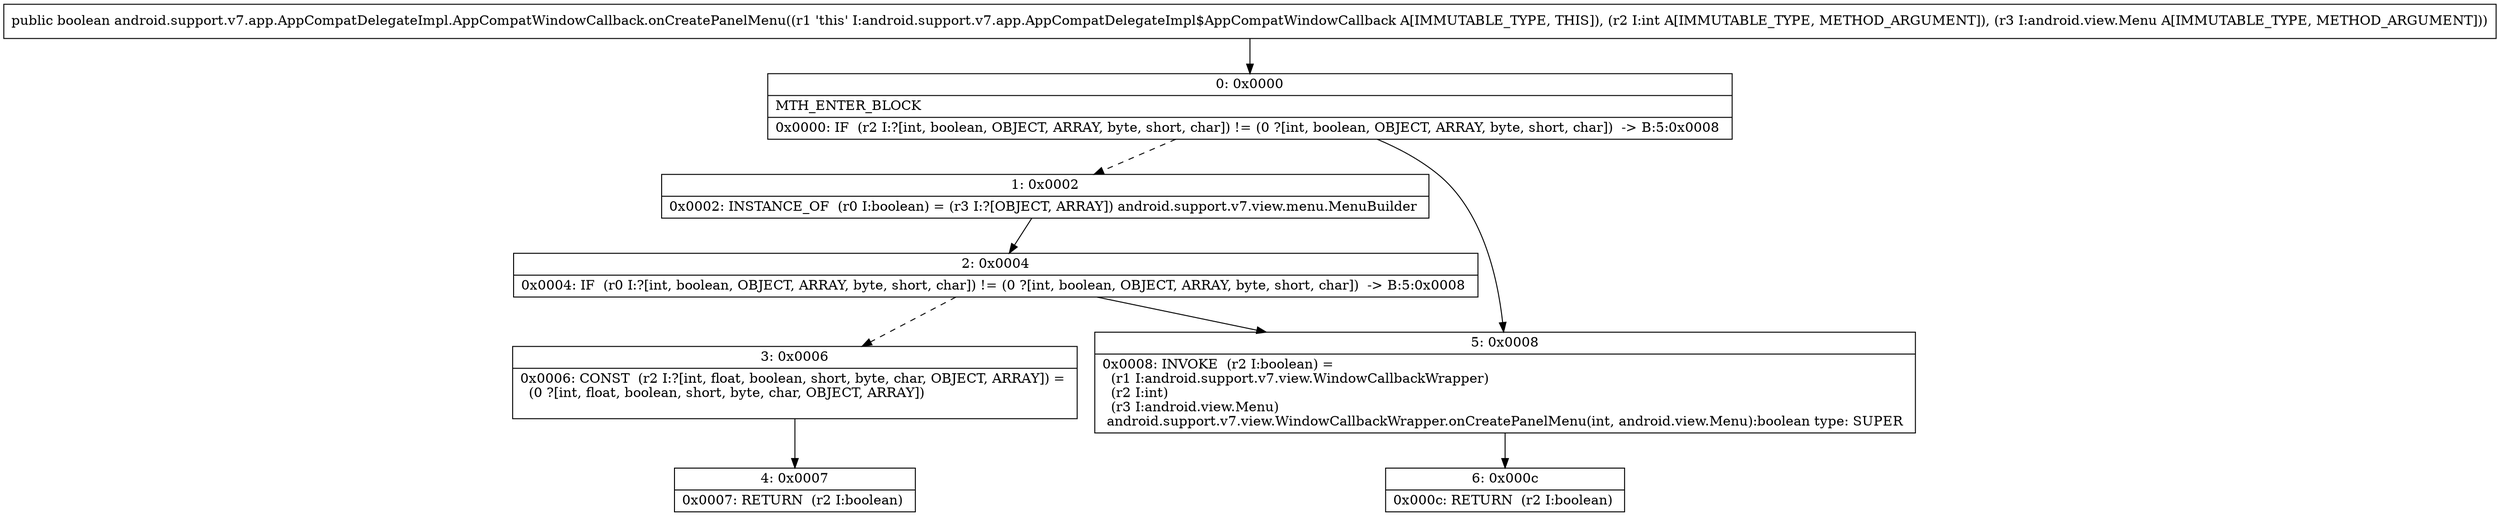 digraph "CFG forandroid.support.v7.app.AppCompatDelegateImpl.AppCompatWindowCallback.onCreatePanelMenu(ILandroid\/view\/Menu;)Z" {
Node_0 [shape=record,label="{0\:\ 0x0000|MTH_ENTER_BLOCK\l|0x0000: IF  (r2 I:?[int, boolean, OBJECT, ARRAY, byte, short, char]) != (0 ?[int, boolean, OBJECT, ARRAY, byte, short, char])  \-\> B:5:0x0008 \l}"];
Node_1 [shape=record,label="{1\:\ 0x0002|0x0002: INSTANCE_OF  (r0 I:boolean) = (r3 I:?[OBJECT, ARRAY]) android.support.v7.view.menu.MenuBuilder \l}"];
Node_2 [shape=record,label="{2\:\ 0x0004|0x0004: IF  (r0 I:?[int, boolean, OBJECT, ARRAY, byte, short, char]) != (0 ?[int, boolean, OBJECT, ARRAY, byte, short, char])  \-\> B:5:0x0008 \l}"];
Node_3 [shape=record,label="{3\:\ 0x0006|0x0006: CONST  (r2 I:?[int, float, boolean, short, byte, char, OBJECT, ARRAY]) = \l  (0 ?[int, float, boolean, short, byte, char, OBJECT, ARRAY])\l \l}"];
Node_4 [shape=record,label="{4\:\ 0x0007|0x0007: RETURN  (r2 I:boolean) \l}"];
Node_5 [shape=record,label="{5\:\ 0x0008|0x0008: INVOKE  (r2 I:boolean) = \l  (r1 I:android.support.v7.view.WindowCallbackWrapper)\l  (r2 I:int)\l  (r3 I:android.view.Menu)\l android.support.v7.view.WindowCallbackWrapper.onCreatePanelMenu(int, android.view.Menu):boolean type: SUPER \l}"];
Node_6 [shape=record,label="{6\:\ 0x000c|0x000c: RETURN  (r2 I:boolean) \l}"];
MethodNode[shape=record,label="{public boolean android.support.v7.app.AppCompatDelegateImpl.AppCompatWindowCallback.onCreatePanelMenu((r1 'this' I:android.support.v7.app.AppCompatDelegateImpl$AppCompatWindowCallback A[IMMUTABLE_TYPE, THIS]), (r2 I:int A[IMMUTABLE_TYPE, METHOD_ARGUMENT]), (r3 I:android.view.Menu A[IMMUTABLE_TYPE, METHOD_ARGUMENT])) }"];
MethodNode -> Node_0;
Node_0 -> Node_1[style=dashed];
Node_0 -> Node_5;
Node_1 -> Node_2;
Node_2 -> Node_3[style=dashed];
Node_2 -> Node_5;
Node_3 -> Node_4;
Node_5 -> Node_6;
}

